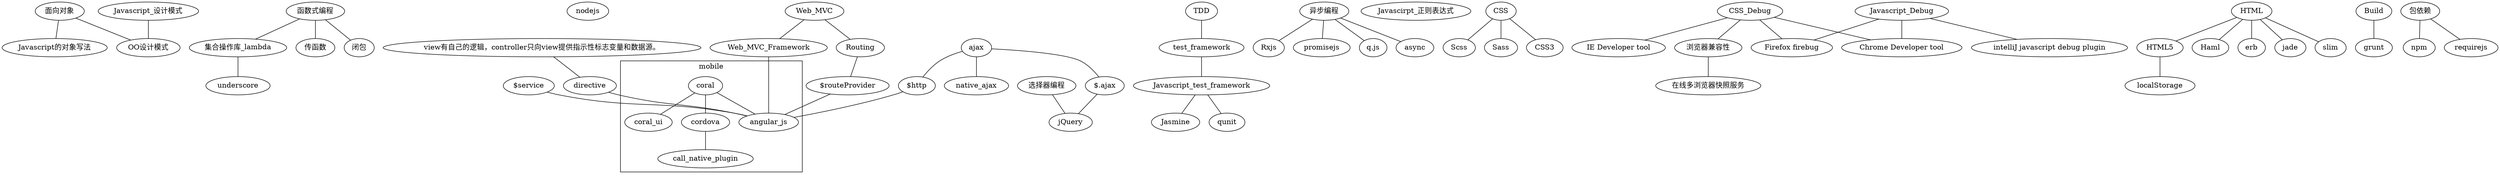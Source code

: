 graph javascript_knowlege_map {
  面向对象 -- Javascript的对象写法;
  面向对象 -- OO设计模式;
  函数式编程 -- 集合操作库_lambda -- underscore;
  函数式编程 -- 传函数,闭包;
  nodejs;
  directive -- angular_js;
  Javascript_test_framework -- Jasmine;
  Javascript_test_framework -- qunit;
  Web_MVC -- Web_MVC_Framework;
  Web_MVC -- Routing;
  Web_MVC_Framework -- angular_js;
  Routing -- "$routeProvider";
  "$routeProvider" -- angular_js;
  "$service" -- angular_js;
  ajax -- "$http", "$.ajax", "native_ajax";
  "$http" -- angular_js;
  "$.ajax" -- jQuery;
  选择器编程 -- jQuery;
  异步编程 -- Rxjs, promisejs, "q.js", async;
  TDD -- test_framework;
  test_framework -- Javascript_test_framework;
  view有自己的逻辑，controller只向view提供指示性标志变量和数据源。 -- directive;
  Javascript_设计模式 -- OO设计模式;
  Javascirpt_正则表达式;
  CSS -- Scss;
  CSS -- Sass;
  CSS -- CSS3;
  CSS_Debug -- 浏览器兼容性 -- 在线多浏览器快照服务;
  HTML -- HTML5;
  HTML -- Haml;
  HTML -- erb;
  HTML -- jade;
  HTML -- slim;
  HTML5 -- localStorage;
  Build -- grunt;
  包依赖 -- npm,requirejs;
  subgraph cluster0{
    coral -- angular_js;
    coral -- coral_ui;
    coral -- cordova -- call_native_plugin;
    label = "mobile"
  } 
  Javascript_Debug -- "Chrome Developer tool", "Firefox firebug", "intelliJ javascript debug plugin";
  CSS_Debug -- "Chrome Developer tool", "Firefox firebug", "IE Developer tool"; 
}	